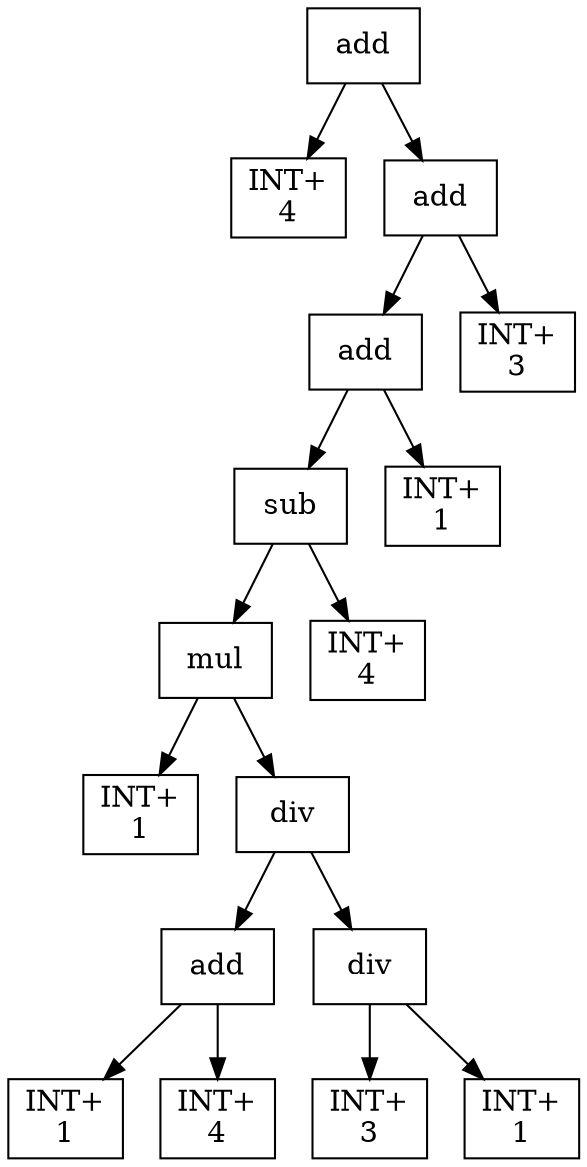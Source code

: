 digraph expr {
  node [shape=box];
  n1 [label="add"];
  n2 [label="INT+\n4"];
  n3 [label="add"];
  n4 [label="add"];
  n5 [label="sub"];
  n6 [label="mul"];
  n7 [label="INT+\n1"];
  n8 [label="div"];
  n9 [label="add"];
  n10 [label="INT+\n1"];
  n11 [label="INT+\n4"];
  n9 -> n10;
  n9 -> n11;
  n12 [label="div"];
  n13 [label="INT+\n3"];
  n14 [label="INT+\n1"];
  n12 -> n13;
  n12 -> n14;
  n8 -> n9;
  n8 -> n12;
  n6 -> n7;
  n6 -> n8;
  n15 [label="INT+\n4"];
  n5 -> n6;
  n5 -> n15;
  n16 [label="INT+\n1"];
  n4 -> n5;
  n4 -> n16;
  n17 [label="INT+\n3"];
  n3 -> n4;
  n3 -> n17;
  n1 -> n2;
  n1 -> n3;
}